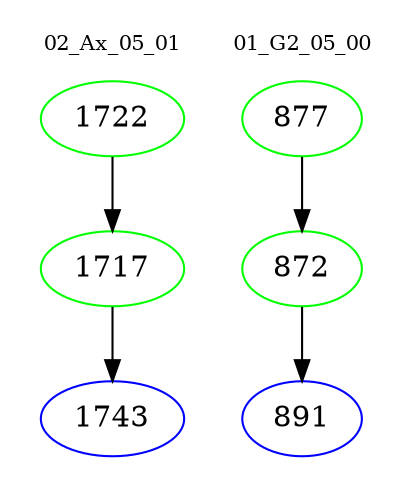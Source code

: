 digraph{
subgraph cluster_0 {
color = white
label = "02_Ax_05_01";
fontsize=10;
T0_1722 [label="1722", color="green"]
T0_1722 -> T0_1717 [color="black"]
T0_1717 [label="1717", color="green"]
T0_1717 -> T0_1743 [color="black"]
T0_1743 [label="1743", color="blue"]
}
subgraph cluster_1 {
color = white
label = "01_G2_05_00";
fontsize=10;
T1_877 [label="877", color="green"]
T1_877 -> T1_872 [color="black"]
T1_872 [label="872", color="green"]
T1_872 -> T1_891 [color="black"]
T1_891 [label="891", color="blue"]
}
}
